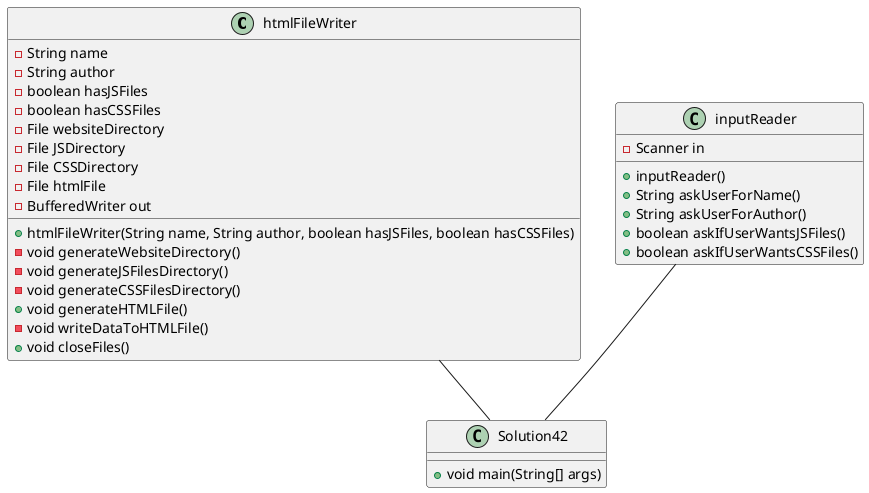 @startuml
class htmlFileWriter {
' Strings are data variables being used in the HTML file
-String name
-String author
' booleans determine if extra directories are created
-boolean hasJSFiles
-boolean hasCSSFiles
' File objects are used as output streams to create directories and the html file
-File websiteDirectory
-File JSDirectory
-File CSSDirectory
-File htmlFile
' BufferedWriter object is used to write output to the html file
-BufferedWriter out

' Constructor creates every directory, but not the html file
+htmlFileWriter(String name, String author, boolean hasJSFiles, boolean hasCSSFiles)
-void generateWebsiteDirectory()
-void generateJSFilesDirectory()
-void generateCSSFilesDirectory()
+void generateHTMLFile()
-void writeDataToHTMLFile()
+void closeFiles()
}

class inputReader {
' Scanner is created as System.in
-Scanner in

' Constructor initializes Scanner
+inputReader()
+String askUserForName()
+String askUserForAuthor()
+boolean askIfUserWantsJSFiles()
+boolean askIfUserWantsCSSFiles()
}

class Solution42 {
+void main(String[] args)
}

inputReader -- Solution42
htmlFileWriter -- Solution42
@enduml